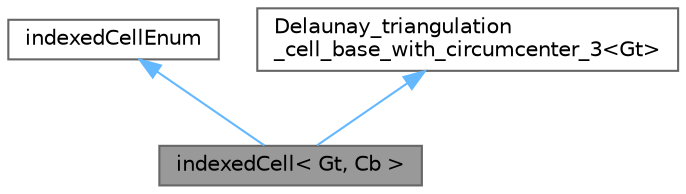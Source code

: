 digraph "indexedCell&lt; Gt, Cb &gt;"
{
 // LATEX_PDF_SIZE
  bgcolor="transparent";
  edge [fontname=Helvetica,fontsize=10,labelfontname=Helvetica,labelfontsize=10];
  node [fontname=Helvetica,fontsize=10,shape=box,height=0.2,width=0.4];
  Node1 [id="Node000001",label="indexedCell\< Gt, Cb \>",height=0.2,width=0.4,color="gray40", fillcolor="grey60", style="filled", fontcolor="black",tooltip="An indexed form of CGAL::Triangulation_cell_base_3<K> used to keep track of the Delaunay cells (tets)..."];
  Node2 -> Node1 [id="edge1_Node000001_Node000002",dir="back",color="steelblue1",style="solid",tooltip=" "];
  Node2 [id="Node000002",label="indexedCellEnum",height=0.2,width=0.4,color="gray40", fillcolor="white", style="filled",URL="$classFoam_1_1indexedCellEnum.html",tooltip=" "];
  Node3 -> Node1 [id="edge2_Node000001_Node000003",dir="back",color="steelblue1",style="solid",tooltip=" "];
  Node3 [id="Node000003",label="Delaunay_triangulation\l_cell_base_with_circumcenter_3\<Gt\>",height=0.2,width=0.4,color="gray40", fillcolor="white", style="filled",tooltip=" "];
}
